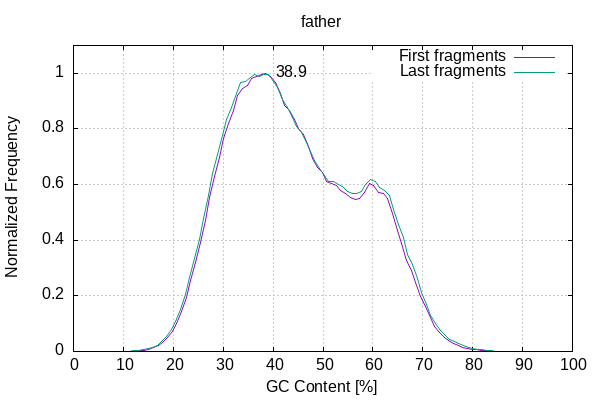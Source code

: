 
            set terminal png size 600,400 truecolor
            set output "./bamstat_plots/father-gc-content.png"
            set grid xtics ytics y2tics back lc rgb "#cccccc"
            set title "father"
            set ylabel "Normalized Frequency"
            set xlabel "GC Content [%]"
            set yrange [0:1.1]
            set label sprintf("%.1f",38.94) at 38.94,1 front offset 1,0
            plot '-' smooth csplines with lines lc 1 title 'First fragments' , '-' smooth csplines with lines lc 2 title 'Last fragments'
        1	0.000100
3	0.000083
4	0.000100
5	0.000183
5	0.000249
6	0.000332
6	0.000415
7	0.000482
7	0.000498
8	0.000548
8	0.000598
9	0.000581
9	0.000631
10	0.000781
10	0.000997
11	0.001279
11	0.001578
12	0.001694
12	0.002126
13	0.002359
13	0.003870
14	0.004070
14	0.005482
15	0.005997
15	0.009518
16	0.010249
16	0.016180
17	0.016994
17	0.025565
18	0.026313
18	0.040150
19	0.041363
19	0.063107
20	0.064353
20	0.091480
21	0.093374
21	0.131896
22	0.133474
22	0.184388
23	0.186016
23	0.250835
24	0.254124
24	0.319690
25	0.323095
25	0.391717
26	0.393894
26	0.483231
27	0.486403
27	0.567318
28	0.570458
28	0.649795
29	0.650360
29	0.718534
30	0.723168
30	0.791957
31	0.792156
31	0.842257
32	0.844981
32	0.890330
33	0.921261
33	0.926577
34	0.945016
34	0.948155
35	0.960249
35	0.960730
36	0.983471
36	0.986412
37	0.990880
37	0.990598
38	0.994767
38	1.000000
39	0.999120
39	0.996894
40	0.974319
40	0.976196
41	0.948089
41	0.949069
42	0.896742
42	0.895879
43	0.869931
43	0.872622
44	0.841692
44	0.840429
45	0.804233
45	0.805993
46	0.783535
46	0.784864
47	0.738185
47	0.737521
48	0.691556
48	0.690958
49	0.659081
50	0.660094
50	0.616605
51	0.612419
51	0.600575
52	0.604993
52	0.598963
53	0.599146
53	0.580342
54	0.582634
54	0.566820
55	0.569710
55	0.550142
56	0.551936
56	0.543281
57	0.549311
57	0.545474
58	0.549145
58	0.575724
59	0.585525
59	0.612103
60	0.615608
60	0.586970
61	0.585957
61	0.563182
62	0.568681
62	0.564229
63	0.570259
63	0.531604
64	0.519294
64	0.461619
65	0.447964
65	0.409143
66	0.401319
66	0.350903
67	0.316417
67	0.309141
68	0.285835
68	0.279357
69	0.228957
69	0.222545
70	0.184787
70	0.177893
71	0.144620
71	0.135932
72	0.104586
72	0.099321
73	0.078224
73	0.072044
74	0.057160
74	0.054137
75	0.044569
75	0.040864
76	0.032293
76	0.028954
77	0.022276
77	0.020648
78	0.016828
78	0.015316
79	0.012575
79	0.011146
80	0.008273
80	0.007376
81	0.005880
81	0.005033
82	0.004153
82	0.003522
83	0.002425
83	0.002193
84	0.001512
84	0.001246
85	0.001096
85	0.001047
86	0.000880
86	0.000714
87	0.000548
87	0.000465
88	0.000365
89	0.000249
89	0.000166
90	0.000100
90	0.000083
91	0.000066
91	0.000050
92	0.000066
93	0.000050
94	0.000033
end
1	0.000084
2	0.000101
3	0.000051
4	0.000034
4	0.000084
5	0.000236
6	0.000270
6	0.000354
7	0.000388
8	0.000421
8	0.000691
9	0.000792
10	0.000843
10	0.001130
11	0.001399
11	0.001534
12	0.001804
12	0.003035
13	0.003372
13	0.004822
14	0.005041
14	0.006305
15	0.007115
15	0.012105
16	0.012577
16	0.018680
17	0.019489
17	0.030819
18	0.031595
18	0.048454
19	0.050224
19	0.074822
20	0.075092
20	0.104663
21	0.106248
21	0.149948
22	0.152426
22	0.212125
23	0.214401
23	0.279546
24	0.282463
24	0.351148
25	0.354722
25	0.425667
26	0.428786
26	0.513488
27	0.514803
27	0.606434
28	0.609772
28	0.677749
29	0.681896
29	0.751678
30	0.756364
30	0.826989
31	0.830681
31	0.863135
32	0.865951
32	0.919901
33	0.947314
33	0.952086
34	0.969097
34	0.972131
35	0.975992
35	0.977644
36	0.994268
36	0.998263
37	0.989884
37	0.990660
38	0.991435
38	0.996544
39	0.997960
39	1.000000
40	0.972637
40	0.971103
41	0.945325
41	0.947955
42	0.899012
42	0.900782
43	0.873217
43	0.875038
44	0.838672
44	0.836666
45	0.797839
45	0.800098
46	0.779024
46	0.781856
47	0.735324
47	0.737111
48	0.701032
48	0.700155
49	0.665020
50	0.662997
50	0.616549
51	0.616313
51	0.611053
52	0.615740
52	0.604562
53	0.605152
53	0.596031
54	0.598459
54	0.583538
55	0.581785
55	0.563577
56	0.569545
56	0.563223
57	0.570152
57	0.568045
58	0.572141
58	0.590940
59	0.599504
59	0.623462
60	0.628098
60	0.610530
61	0.614020
61	0.582780
62	0.584769
62	0.575783
63	0.581128
63	0.555130
64	0.546127
64	0.498786
65	0.486934
65	0.442256
66	0.432798
66	0.389959
67	0.351772
67	0.340358
68	0.312034
68	0.306572
69	0.257191
69	0.248441
70	0.207354
70	0.196884
71	0.159878
71	0.150504
72	0.121944
72	0.113818
73	0.088967
73	0.083286
74	0.069714
74	0.064572
75	0.051876
75	0.047813
76	0.038659
76	0.036231
77	0.030684
77	0.028020
78	0.022895
78	0.020956
79	0.017466
79	0.015443
80	0.012358
80	0.011077
81	0.008969
81	0.008396
82	0.006997
82	0.006069
83	0.004164
83	0.003372
84	0.002461
84	0.001871
85	0.001568
85	0.001416
86	0.001113
86	0.000944
87	0.000843
87	0.000607
88	0.000489
88	0.000337
89	0.000287
89	0.000236
90	0.000202
90	0.000118
91	0.000084
92	0.000051
92	0.000034
93	0.000017
end
